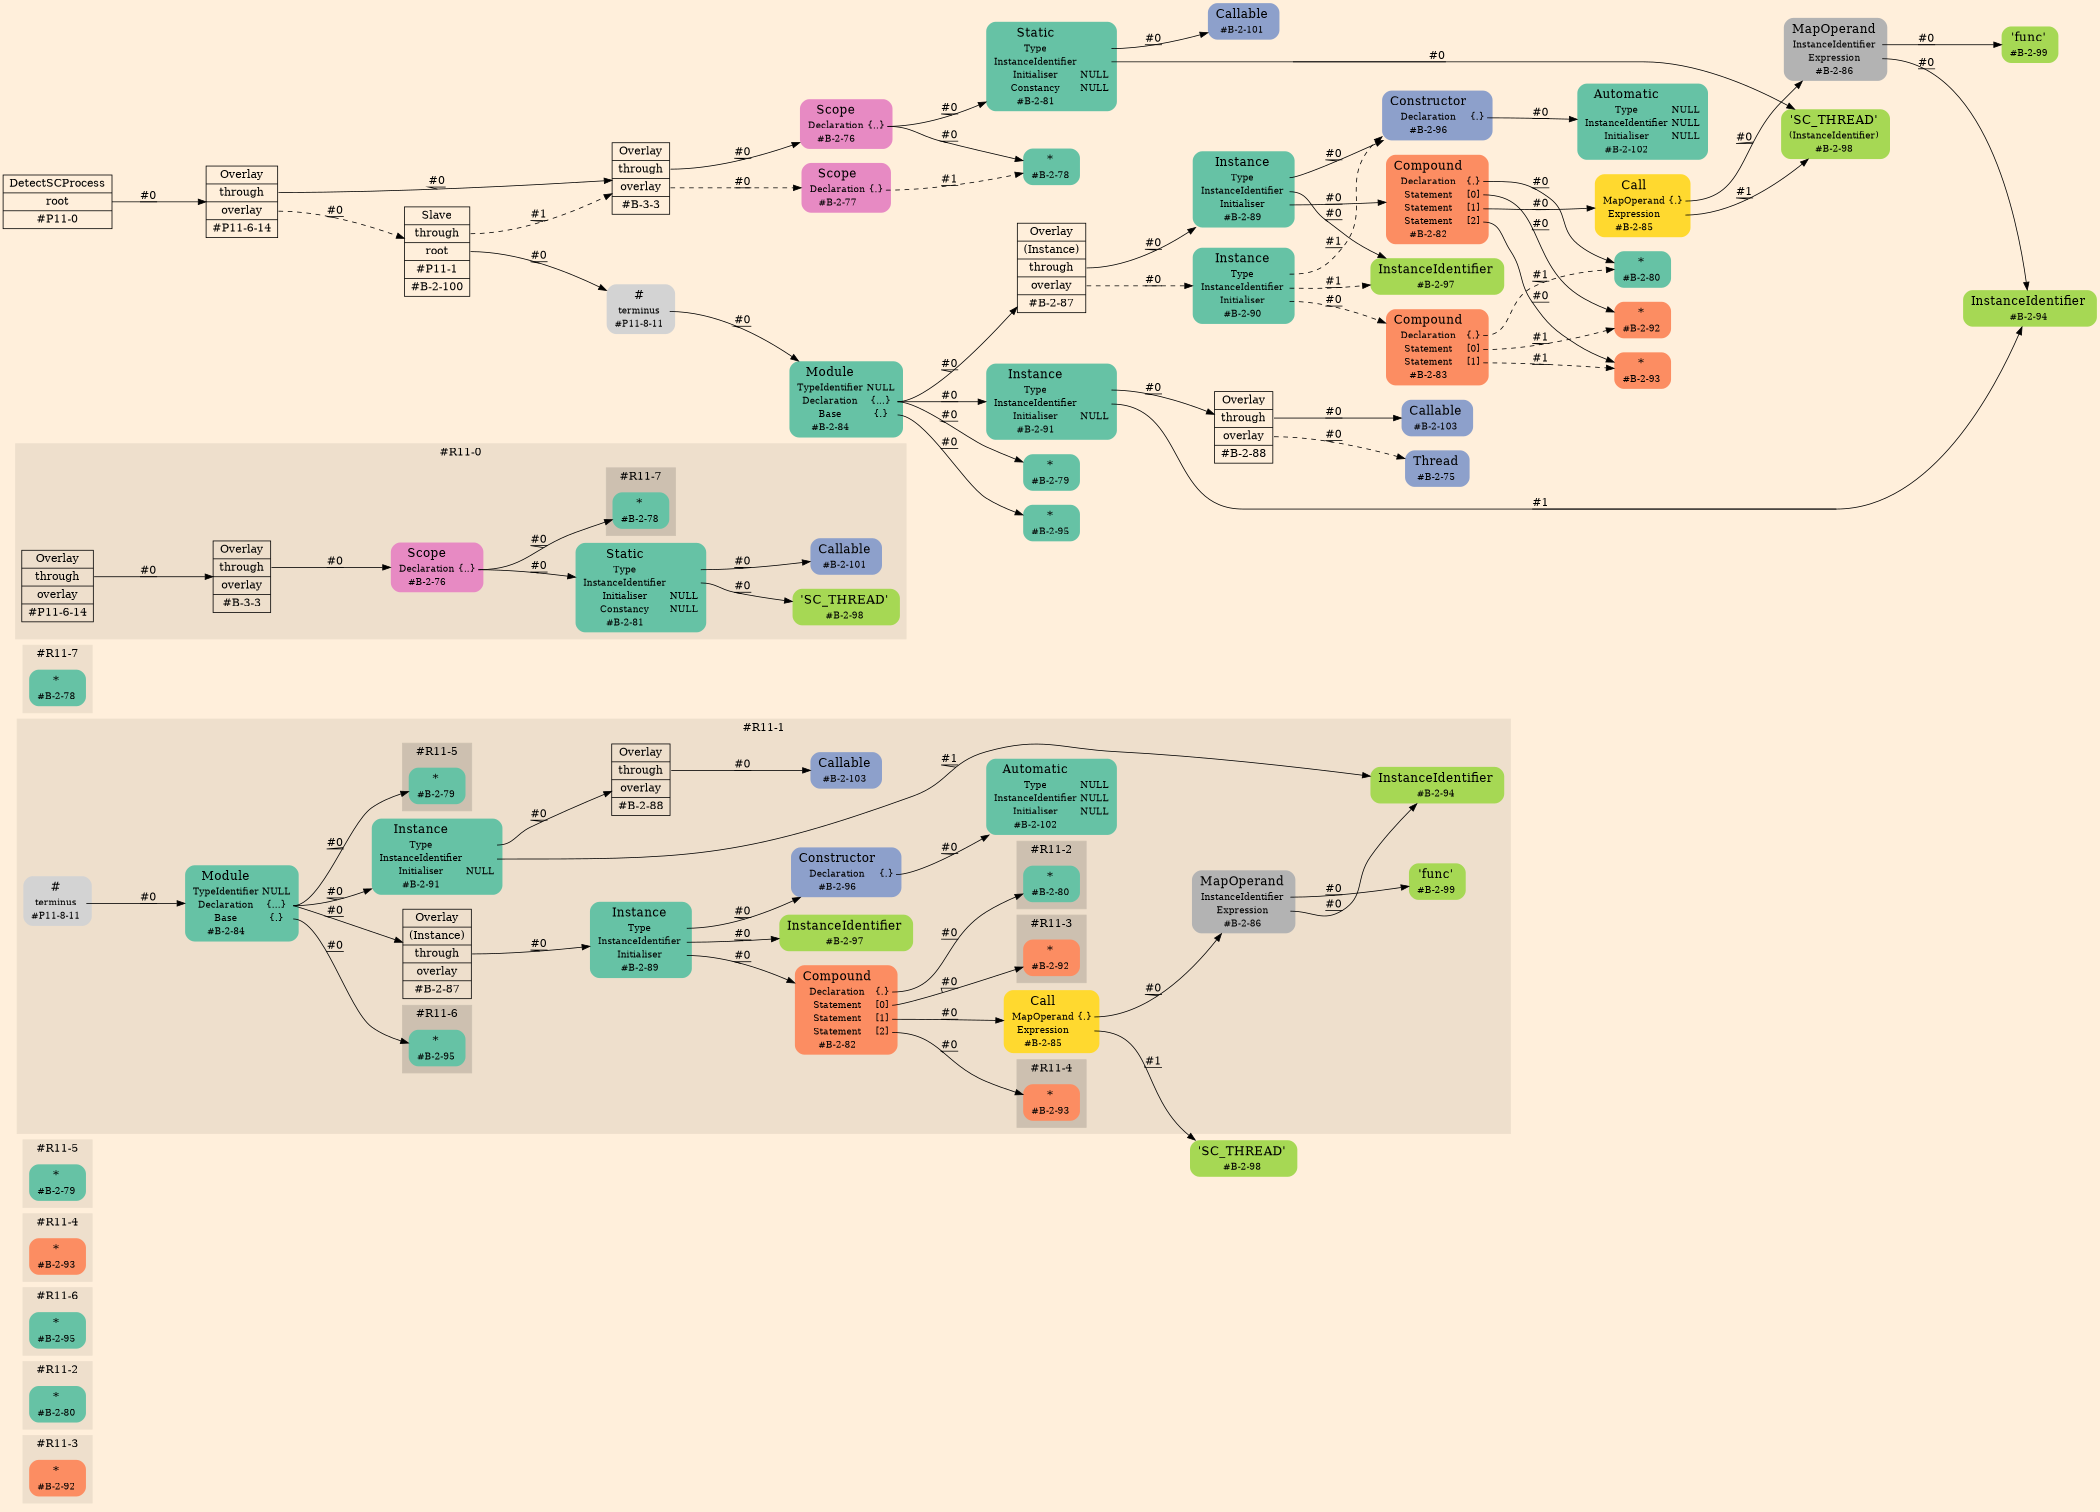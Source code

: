 digraph Inferno {
graph [
rankdir = "LR"
ranksep = 1.0
size = "14,20"
bgcolor = antiquewhite1
color = black
fontcolor = black
];
node [
];
subgraph "cluster#R11-3" {
label = "#R11-3"
style = "filled"
color = antiquewhite2
"#R11-3/#B-2-92" [
shape = "plaintext"
fillcolor = "/set28/2"
label = <<TABLE BORDER="0" CELLBORDER="0" CELLSPACING="0">
 <TR>
  <TD><FONT POINT-SIZE="16.0">*</FONT></TD>
  <TD></TD>
 </TR>
 <TR>
  <TD>#B-2-92</TD>
  <TD PORT="port0"></TD>
 </TR>
</TABLE>>
style = "rounded,filled"
fontsize = "12"
];
}
subgraph "cluster#R11-2" {
label = "#R11-2"
style = "filled"
color = antiquewhite2
"#R11-2/#B-2-80" [
shape = "plaintext"
fillcolor = "/set28/1"
label = <<TABLE BORDER="0" CELLBORDER="0" CELLSPACING="0">
 <TR>
  <TD><FONT POINT-SIZE="16.0">*</FONT></TD>
  <TD></TD>
 </TR>
 <TR>
  <TD>#B-2-80</TD>
  <TD PORT="port0"></TD>
 </TR>
</TABLE>>
style = "rounded,filled"
fontsize = "12"
];
}
subgraph "cluster#R11-6" {
label = "#R11-6"
style = "filled"
color = antiquewhite2
"#R11-6/#B-2-95" [
shape = "plaintext"
fillcolor = "/set28/1"
label = <<TABLE BORDER="0" CELLBORDER="0" CELLSPACING="0">
 <TR>
  <TD><FONT POINT-SIZE="16.0">*</FONT></TD>
  <TD></TD>
 </TR>
 <TR>
  <TD>#B-2-95</TD>
  <TD PORT="port0"></TD>
 </TR>
</TABLE>>
style = "rounded,filled"
fontsize = "12"
];
}
subgraph "cluster#R11-4" {
label = "#R11-4"
style = "filled"
color = antiquewhite2
"#R11-4/#B-2-93" [
shape = "plaintext"
fillcolor = "/set28/2"
label = <<TABLE BORDER="0" CELLBORDER="0" CELLSPACING="0">
 <TR>
  <TD><FONT POINT-SIZE="16.0">*</FONT></TD>
  <TD></TD>
 </TR>
 <TR>
  <TD>#B-2-93</TD>
  <TD PORT="port0"></TD>
 </TR>
</TABLE>>
style = "rounded,filled"
fontsize = "12"
];
}
subgraph "cluster#R11-5" {
label = "#R11-5"
style = "filled"
color = antiquewhite2
"#R11-5/#B-2-79" [
shape = "plaintext"
fillcolor = "/set28/1"
label = <<TABLE BORDER="0" CELLBORDER="0" CELLSPACING="0">
 <TR>
  <TD><FONT POINT-SIZE="16.0">*</FONT></TD>
  <TD></TD>
 </TR>
 <TR>
  <TD>#B-2-79</TD>
  <TD PORT="port0"></TD>
 </TR>
</TABLE>>
style = "rounded,filled"
fontsize = "12"
];
}
"#R11-1/#B-2-98" [
shape = "plaintext"
fillcolor = "/set28/5"
label = <<TABLE BORDER="0" CELLBORDER="0" CELLSPACING="0">
 <TR>
  <TD><FONT POINT-SIZE="16.0">'SC_THREAD'</FONT></TD>
  <TD></TD>
 </TR>
 <TR>
  <TD>#B-2-98</TD>
  <TD PORT="port0"></TD>
 </TR>
</TABLE>>
style = "rounded,filled"
fontsize = "12"
];
subgraph "cluster#R11-1" {
label = "#R11-1"
style = "filled"
color = antiquewhite2
"#R11-1/#B-2-103" [
shape = "plaintext"
fillcolor = "/set28/3"
label = <<TABLE BORDER="0" CELLBORDER="0" CELLSPACING="0">
 <TR>
  <TD><FONT POINT-SIZE="16.0">Callable</FONT></TD>
  <TD></TD>
 </TR>
 <TR>
  <TD>#B-2-103</TD>
  <TD PORT="port0"></TD>
 </TR>
</TABLE>>
style = "rounded,filled"
fontsize = "12"
];
"#R11-1/#B-2-94" [
shape = "plaintext"
fillcolor = "/set28/5"
label = <<TABLE BORDER="0" CELLBORDER="0" CELLSPACING="0">
 <TR>
  <TD><FONT POINT-SIZE="16.0">InstanceIdentifier</FONT></TD>
  <TD></TD>
 </TR>
 <TR>
  <TD>#B-2-94</TD>
  <TD PORT="port0"></TD>
 </TR>
</TABLE>>
style = "rounded,filled"
fontsize = "12"
];
"#R11-1/#B-2-96" [
shape = "plaintext"
fillcolor = "/set28/3"
label = <<TABLE BORDER="0" CELLBORDER="0" CELLSPACING="0">
 <TR>
  <TD><FONT POINT-SIZE="16.0">Constructor</FONT></TD>
  <TD></TD>
 </TR>
 <TR>
  <TD>Declaration</TD>
  <TD PORT="port0">{.}</TD>
 </TR>
 <TR>
  <TD>#B-2-96</TD>
  <TD PORT="port1"></TD>
 </TR>
</TABLE>>
style = "rounded,filled"
fontsize = "12"
];
"#R11-1/#B-2-87" [
shape = "record"
fillcolor = antiquewhite2
label = "<fixed> Overlay | <port0> (Instance) | <port1> through | <port2> overlay | <port3> #B-2-87"
style = "filled"
fontsize = "14"
color = black
fontcolor = black
];
"#R11-1/#B-2-99" [
shape = "plaintext"
fillcolor = "/set28/5"
label = <<TABLE BORDER="0" CELLBORDER="0" CELLSPACING="0">
 <TR>
  <TD><FONT POINT-SIZE="16.0">'func'</FONT></TD>
  <TD></TD>
 </TR>
 <TR>
  <TD>#B-2-99</TD>
  <TD PORT="port0"></TD>
 </TR>
</TABLE>>
style = "rounded,filled"
fontsize = "12"
];
"#R11-1/#B-2-85" [
shape = "plaintext"
fillcolor = "/set28/6"
label = <<TABLE BORDER="0" CELLBORDER="0" CELLSPACING="0">
 <TR>
  <TD><FONT POINT-SIZE="16.0">Call</FONT></TD>
  <TD></TD>
 </TR>
 <TR>
  <TD>MapOperand</TD>
  <TD PORT="port0">{.}</TD>
 </TR>
 <TR>
  <TD>Expression</TD>
  <TD PORT="port1"></TD>
 </TR>
 <TR>
  <TD>#B-2-85</TD>
  <TD PORT="port2"></TD>
 </TR>
</TABLE>>
style = "rounded,filled"
fontsize = "12"
];
"#R11-1/#P11-8-11" [
shape = "plaintext"
label = <<TABLE BORDER="0" CELLBORDER="0" CELLSPACING="0">
 <TR>
  <TD><FONT POINT-SIZE="16.0">#</FONT></TD>
  <TD></TD>
 </TR>
 <TR>
  <TD>terminus</TD>
  <TD PORT="port0"></TD>
 </TR>
 <TR>
  <TD>#P11-8-11</TD>
  <TD PORT="port1"></TD>
 </TR>
</TABLE>>
style = "rounded,filled"
fontsize = "12"
];
"#R11-1/#B-2-89" [
shape = "plaintext"
fillcolor = "/set28/1"
label = <<TABLE BORDER="0" CELLBORDER="0" CELLSPACING="0">
 <TR>
  <TD><FONT POINT-SIZE="16.0">Instance</FONT></TD>
  <TD></TD>
 </TR>
 <TR>
  <TD>Type</TD>
  <TD PORT="port0"></TD>
 </TR>
 <TR>
  <TD>InstanceIdentifier</TD>
  <TD PORT="port1"></TD>
 </TR>
 <TR>
  <TD>Initialiser</TD>
  <TD PORT="port2"></TD>
 </TR>
 <TR>
  <TD>#B-2-89</TD>
  <TD PORT="port3"></TD>
 </TR>
</TABLE>>
style = "rounded,filled"
fontsize = "12"
];
"#R11-1/#B-2-91" [
shape = "plaintext"
fillcolor = "/set28/1"
label = <<TABLE BORDER="0" CELLBORDER="0" CELLSPACING="0">
 <TR>
  <TD><FONT POINT-SIZE="16.0">Instance</FONT></TD>
  <TD></TD>
 </TR>
 <TR>
  <TD>Type</TD>
  <TD PORT="port0"></TD>
 </TR>
 <TR>
  <TD>InstanceIdentifier</TD>
  <TD PORT="port1"></TD>
 </TR>
 <TR>
  <TD>Initialiser</TD>
  <TD PORT="port2">NULL</TD>
 </TR>
 <TR>
  <TD>#B-2-91</TD>
  <TD PORT="port3"></TD>
 </TR>
</TABLE>>
style = "rounded,filled"
fontsize = "12"
];
"#R11-1/#B-2-97" [
shape = "plaintext"
fillcolor = "/set28/5"
label = <<TABLE BORDER="0" CELLBORDER="0" CELLSPACING="0">
 <TR>
  <TD><FONT POINT-SIZE="16.0">InstanceIdentifier</FONT></TD>
  <TD></TD>
 </TR>
 <TR>
  <TD>#B-2-97</TD>
  <TD PORT="port0"></TD>
 </TR>
</TABLE>>
style = "rounded,filled"
fontsize = "12"
];
"#R11-1/#B-2-102" [
shape = "plaintext"
fillcolor = "/set28/1"
label = <<TABLE BORDER="0" CELLBORDER="0" CELLSPACING="0">
 <TR>
  <TD><FONT POINT-SIZE="16.0">Automatic</FONT></TD>
  <TD></TD>
 </TR>
 <TR>
  <TD>Type</TD>
  <TD PORT="port0">NULL</TD>
 </TR>
 <TR>
  <TD>InstanceIdentifier</TD>
  <TD PORT="port1">NULL</TD>
 </TR>
 <TR>
  <TD>Initialiser</TD>
  <TD PORT="port2">NULL</TD>
 </TR>
 <TR>
  <TD>#B-2-102</TD>
  <TD PORT="port3"></TD>
 </TR>
</TABLE>>
style = "rounded,filled"
fontsize = "12"
];
"#R11-1/#B-2-88" [
shape = "record"
fillcolor = antiquewhite2
label = "<fixed> Overlay | <port0> through | <port1> overlay | <port2> #B-2-88"
style = "filled"
fontsize = "14"
color = black
fontcolor = black
];
"#R11-1/#B-2-86" [
shape = "plaintext"
fillcolor = "/set28/8"
label = <<TABLE BORDER="0" CELLBORDER="0" CELLSPACING="0">
 <TR>
  <TD><FONT POINT-SIZE="16.0">MapOperand</FONT></TD>
  <TD></TD>
 </TR>
 <TR>
  <TD>InstanceIdentifier</TD>
  <TD PORT="port0"></TD>
 </TR>
 <TR>
  <TD>Expression</TD>
  <TD PORT="port1"></TD>
 </TR>
 <TR>
  <TD>#B-2-86</TD>
  <TD PORT="port2"></TD>
 </TR>
</TABLE>>
style = "rounded,filled"
fontsize = "12"
];
"#R11-1/#B-2-84" [
shape = "plaintext"
fillcolor = "/set28/1"
label = <<TABLE BORDER="0" CELLBORDER="0" CELLSPACING="0">
 <TR>
  <TD><FONT POINT-SIZE="16.0">Module</FONT></TD>
  <TD></TD>
 </TR>
 <TR>
  <TD>TypeIdentifier</TD>
  <TD PORT="port0">NULL</TD>
 </TR>
 <TR>
  <TD>Declaration</TD>
  <TD PORT="port1">{...}</TD>
 </TR>
 <TR>
  <TD>Base</TD>
  <TD PORT="port2">{.}</TD>
 </TR>
 <TR>
  <TD>#B-2-84</TD>
  <TD PORT="port3"></TD>
 </TR>
</TABLE>>
style = "rounded,filled"
fontsize = "12"
];
"#R11-1/#B-2-82" [
shape = "plaintext"
fillcolor = "/set28/2"
label = <<TABLE BORDER="0" CELLBORDER="0" CELLSPACING="0">
 <TR>
  <TD><FONT POINT-SIZE="16.0">Compound</FONT></TD>
  <TD></TD>
 </TR>
 <TR>
  <TD>Declaration</TD>
  <TD PORT="port0">{.}</TD>
 </TR>
 <TR>
  <TD>Statement</TD>
  <TD PORT="port1">[0]</TD>
 </TR>
 <TR>
  <TD>Statement</TD>
  <TD PORT="port2">[1]</TD>
 </TR>
 <TR>
  <TD>Statement</TD>
  <TD PORT="port3">[2]</TD>
 </TR>
 <TR>
  <TD>#B-2-82</TD>
  <TD PORT="port4"></TD>
 </TR>
</TABLE>>
style = "rounded,filled"
fontsize = "12"
];
subgraph "cluster#R11-5" {
label = "#R11-5"
style = "filled"
color = antiquewhite3
"#R11-1/#B-2-79" [
shape = "plaintext"
fillcolor = "/set28/1"
label = <<TABLE BORDER="0" CELLBORDER="0" CELLSPACING="0">
 <TR>
  <TD><FONT POINT-SIZE="16.0">*</FONT></TD>
  <TD></TD>
 </TR>
 <TR>
  <TD>#B-2-79</TD>
  <TD PORT="port0"></TD>
 </TR>
</TABLE>>
style = "rounded,filled"
fontsize = "12"
];
}
subgraph "cluster#R11-4" {
label = "#R11-4"
style = "filled"
color = antiquewhite3
"#R11-1/#B-2-93" [
shape = "plaintext"
fillcolor = "/set28/2"
label = <<TABLE BORDER="0" CELLBORDER="0" CELLSPACING="0">
 <TR>
  <TD><FONT POINT-SIZE="16.0">*</FONT></TD>
  <TD></TD>
 </TR>
 <TR>
  <TD>#B-2-93</TD>
  <TD PORT="port0"></TD>
 </TR>
</TABLE>>
style = "rounded,filled"
fontsize = "12"
];
}
subgraph "cluster#R11-6" {
label = "#R11-6"
style = "filled"
color = antiquewhite3
"#R11-1/#B-2-95" [
shape = "plaintext"
fillcolor = "/set28/1"
label = <<TABLE BORDER="0" CELLBORDER="0" CELLSPACING="0">
 <TR>
  <TD><FONT POINT-SIZE="16.0">*</FONT></TD>
  <TD></TD>
 </TR>
 <TR>
  <TD>#B-2-95</TD>
  <TD PORT="port0"></TD>
 </TR>
</TABLE>>
style = "rounded,filled"
fontsize = "12"
];
}
subgraph "cluster#R11-2" {
label = "#R11-2"
style = "filled"
color = antiquewhite3
"#R11-1/#B-2-80" [
shape = "plaintext"
fillcolor = "/set28/1"
label = <<TABLE BORDER="0" CELLBORDER="0" CELLSPACING="0">
 <TR>
  <TD><FONT POINT-SIZE="16.0">*</FONT></TD>
  <TD></TD>
 </TR>
 <TR>
  <TD>#B-2-80</TD>
  <TD PORT="port0"></TD>
 </TR>
</TABLE>>
style = "rounded,filled"
fontsize = "12"
];
}
subgraph "cluster#R11-3" {
label = "#R11-3"
style = "filled"
color = antiquewhite3
"#R11-1/#B-2-92" [
shape = "plaintext"
fillcolor = "/set28/2"
label = <<TABLE BORDER="0" CELLBORDER="0" CELLSPACING="0">
 <TR>
  <TD><FONT POINT-SIZE="16.0">*</FONT></TD>
  <TD></TD>
 </TR>
 <TR>
  <TD>#B-2-92</TD>
  <TD PORT="port0"></TD>
 </TR>
</TABLE>>
style = "rounded,filled"
fontsize = "12"
];
}
}
subgraph "cluster#R11-7" {
label = "#R11-7"
style = "filled"
color = antiquewhite2
"#R11-7/#B-2-78" [
shape = "plaintext"
fillcolor = "/set28/1"
label = <<TABLE BORDER="0" CELLBORDER="0" CELLSPACING="0">
 <TR>
  <TD><FONT POINT-SIZE="16.0">*</FONT></TD>
  <TD></TD>
 </TR>
 <TR>
  <TD>#B-2-78</TD>
  <TD PORT="port0"></TD>
 </TR>
</TABLE>>
style = "rounded,filled"
fontsize = "12"
];
}
subgraph "cluster#R11-0" {
label = "#R11-0"
style = "filled"
color = antiquewhite2
"#R11-0/#B-2-98" [
shape = "plaintext"
fillcolor = "/set28/5"
label = <<TABLE BORDER="0" CELLBORDER="0" CELLSPACING="0">
 <TR>
  <TD><FONT POINT-SIZE="16.0">'SC_THREAD'</FONT></TD>
  <TD></TD>
 </TR>
 <TR>
  <TD>#B-2-98</TD>
  <TD PORT="port0"></TD>
 </TR>
</TABLE>>
style = "rounded,filled"
fontsize = "12"
];
"#R11-0/#B-3-3" [
shape = "record"
fillcolor = antiquewhite2
label = "<fixed> Overlay | <port0> through | <port1> overlay | <port2> #B-3-3"
style = "filled"
fontsize = "14"
color = black
fontcolor = black
];
"#R11-0/#P11-6-14" [
shape = "record"
fillcolor = antiquewhite2
label = "<fixed> Overlay | <port0> through | <port1> overlay | <port2> #P11-6-14"
style = "filled"
fontsize = "14"
color = black
fontcolor = black
];
"#R11-0/#B-2-76" [
shape = "plaintext"
fillcolor = "/set28/4"
label = <<TABLE BORDER="0" CELLBORDER="0" CELLSPACING="0">
 <TR>
  <TD><FONT POINT-SIZE="16.0">Scope</FONT></TD>
  <TD></TD>
 </TR>
 <TR>
  <TD>Declaration</TD>
  <TD PORT="port0">{..}</TD>
 </TR>
 <TR>
  <TD>#B-2-76</TD>
  <TD PORT="port1"></TD>
 </TR>
</TABLE>>
style = "rounded,filled"
fontsize = "12"
];
"#R11-0/#B-2-81" [
shape = "plaintext"
fillcolor = "/set28/1"
label = <<TABLE BORDER="0" CELLBORDER="0" CELLSPACING="0">
 <TR>
  <TD><FONT POINT-SIZE="16.0">Static</FONT></TD>
  <TD></TD>
 </TR>
 <TR>
  <TD>Type</TD>
  <TD PORT="port0"></TD>
 </TR>
 <TR>
  <TD>InstanceIdentifier</TD>
  <TD PORT="port1"></TD>
 </TR>
 <TR>
  <TD>Initialiser</TD>
  <TD PORT="port2">NULL</TD>
 </TR>
 <TR>
  <TD>Constancy</TD>
  <TD PORT="port3">NULL</TD>
 </TR>
 <TR>
  <TD>#B-2-81</TD>
  <TD PORT="port4"></TD>
 </TR>
</TABLE>>
style = "rounded,filled"
fontsize = "12"
];
"#R11-0/#B-2-101" [
shape = "plaintext"
fillcolor = "/set28/3"
label = <<TABLE BORDER="0" CELLBORDER="0" CELLSPACING="0">
 <TR>
  <TD><FONT POINT-SIZE="16.0">Callable</FONT></TD>
  <TD></TD>
 </TR>
 <TR>
  <TD>#B-2-101</TD>
  <TD PORT="port0"></TD>
 </TR>
</TABLE>>
style = "rounded,filled"
fontsize = "12"
];
subgraph "cluster#R11-7" {
label = "#R11-7"
style = "filled"
color = antiquewhite3
"#R11-0/#B-2-78" [
shape = "plaintext"
fillcolor = "/set28/1"
label = <<TABLE BORDER="0" CELLBORDER="0" CELLSPACING="0">
 <TR>
  <TD><FONT POINT-SIZE="16.0">*</FONT></TD>
  <TD></TD>
 </TR>
 <TR>
  <TD>#B-2-78</TD>
  <TD PORT="port0"></TD>
 </TR>
</TABLE>>
style = "rounded,filled"
fontsize = "12"
];
}
}
"CR#P11-0" [
shape = "record"
fillcolor = antiquewhite1
label = "<fixed> DetectSCProcess | <port0> root | <port1> #P11-0"
style = "filled"
fontsize = "14"
color = black
fontcolor = black
];
"#P11-6-14" [
shape = "record"
fillcolor = antiquewhite1
label = "<fixed> Overlay | <port0> through | <port1> overlay | <port2> #P11-6-14"
style = "filled"
fontsize = "14"
color = black
fontcolor = black
];
"#B-3-3" [
shape = "record"
fillcolor = antiquewhite1
label = "<fixed> Overlay | <port0> through | <port1> overlay | <port2> #B-3-3"
style = "filled"
fontsize = "14"
color = black
fontcolor = black
];
"#B-2-76" [
shape = "plaintext"
fillcolor = "/set28/4"
label = <<TABLE BORDER="0" CELLBORDER="0" CELLSPACING="0">
 <TR>
  <TD><FONT POINT-SIZE="16.0">Scope</FONT></TD>
  <TD></TD>
 </TR>
 <TR>
  <TD>Declaration</TD>
  <TD PORT="port0">{..}</TD>
 </TR>
 <TR>
  <TD>#B-2-76</TD>
  <TD PORT="port1"></TD>
 </TR>
</TABLE>>
style = "rounded,filled"
fontsize = "12"
];
"#B-2-78" [
shape = "plaintext"
fillcolor = "/set28/1"
label = <<TABLE BORDER="0" CELLBORDER="0" CELLSPACING="0">
 <TR>
  <TD><FONT POINT-SIZE="16.0">*</FONT></TD>
  <TD></TD>
 </TR>
 <TR>
  <TD>#B-2-78</TD>
  <TD PORT="port0"></TD>
 </TR>
</TABLE>>
style = "rounded,filled"
fontsize = "12"
];
"#B-2-81" [
shape = "plaintext"
fillcolor = "/set28/1"
label = <<TABLE BORDER="0" CELLBORDER="0" CELLSPACING="0">
 <TR>
  <TD><FONT POINT-SIZE="16.0">Static</FONT></TD>
  <TD></TD>
 </TR>
 <TR>
  <TD>Type</TD>
  <TD PORT="port0"></TD>
 </TR>
 <TR>
  <TD>InstanceIdentifier</TD>
  <TD PORT="port1"></TD>
 </TR>
 <TR>
  <TD>Initialiser</TD>
  <TD PORT="port2">NULL</TD>
 </TR>
 <TR>
  <TD>Constancy</TD>
  <TD PORT="port3">NULL</TD>
 </TR>
 <TR>
  <TD>#B-2-81</TD>
  <TD PORT="port4"></TD>
 </TR>
</TABLE>>
style = "rounded,filled"
fontsize = "12"
];
"#B-2-101" [
shape = "plaintext"
fillcolor = "/set28/3"
label = <<TABLE BORDER="0" CELLBORDER="0" CELLSPACING="0">
 <TR>
  <TD><FONT POINT-SIZE="16.0">Callable</FONT></TD>
  <TD></TD>
 </TR>
 <TR>
  <TD>#B-2-101</TD>
  <TD PORT="port0"></TD>
 </TR>
</TABLE>>
style = "rounded,filled"
fontsize = "12"
];
"#B-2-98" [
shape = "plaintext"
fillcolor = "/set28/5"
label = <<TABLE BORDER="0" CELLBORDER="0" CELLSPACING="0">
 <TR>
  <TD><FONT POINT-SIZE="16.0">'SC_THREAD'</FONT></TD>
  <TD></TD>
 </TR>
 <TR>
  <TD>(InstanceIdentifier)</TD>
  <TD PORT="port0"></TD>
 </TR>
 <TR>
  <TD>#B-2-98</TD>
  <TD PORT="port1"></TD>
 </TR>
</TABLE>>
style = "rounded,filled"
fontsize = "12"
];
"#B-2-77" [
shape = "plaintext"
fillcolor = "/set28/4"
label = <<TABLE BORDER="0" CELLBORDER="0" CELLSPACING="0">
 <TR>
  <TD><FONT POINT-SIZE="16.0">Scope</FONT></TD>
  <TD></TD>
 </TR>
 <TR>
  <TD>Declaration</TD>
  <TD PORT="port0">{.}</TD>
 </TR>
 <TR>
  <TD>#B-2-77</TD>
  <TD PORT="port1"></TD>
 </TR>
</TABLE>>
style = "rounded,filled"
fontsize = "12"
];
"#B-2-100" [
shape = "record"
fillcolor = antiquewhite1
label = "<fixed> Slave | <port0> through | <port1> root | <port2> #P11-1 | <port3> #B-2-100"
style = "filled"
fontsize = "14"
color = black
fontcolor = black
];
"#P11-8-11" [
shape = "plaintext"
label = <<TABLE BORDER="0" CELLBORDER="0" CELLSPACING="0">
 <TR>
  <TD><FONT POINT-SIZE="16.0">#</FONT></TD>
  <TD></TD>
 </TR>
 <TR>
  <TD>terminus</TD>
  <TD PORT="port0"></TD>
 </TR>
 <TR>
  <TD>#P11-8-11</TD>
  <TD PORT="port1"></TD>
 </TR>
</TABLE>>
style = "rounded,filled"
fontsize = "12"
];
"#B-2-84" [
shape = "plaintext"
fillcolor = "/set28/1"
label = <<TABLE BORDER="0" CELLBORDER="0" CELLSPACING="0">
 <TR>
  <TD><FONT POINT-SIZE="16.0">Module</FONT></TD>
  <TD></TD>
 </TR>
 <TR>
  <TD>TypeIdentifier</TD>
  <TD PORT="port0">NULL</TD>
 </TR>
 <TR>
  <TD>Declaration</TD>
  <TD PORT="port1">{...}</TD>
 </TR>
 <TR>
  <TD>Base</TD>
  <TD PORT="port2">{.}</TD>
 </TR>
 <TR>
  <TD>#B-2-84</TD>
  <TD PORT="port3"></TD>
 </TR>
</TABLE>>
style = "rounded,filled"
fontsize = "12"
];
"#B-2-87" [
shape = "record"
fillcolor = antiquewhite1
label = "<fixed> Overlay | <port0> (Instance) | <port1> through | <port2> overlay | <port3> #B-2-87"
style = "filled"
fontsize = "14"
color = black
fontcolor = black
];
"#B-2-89" [
shape = "plaintext"
fillcolor = "/set28/1"
label = <<TABLE BORDER="0" CELLBORDER="0" CELLSPACING="0">
 <TR>
  <TD><FONT POINT-SIZE="16.0">Instance</FONT></TD>
  <TD></TD>
 </TR>
 <TR>
  <TD>Type</TD>
  <TD PORT="port0"></TD>
 </TR>
 <TR>
  <TD>InstanceIdentifier</TD>
  <TD PORT="port1"></TD>
 </TR>
 <TR>
  <TD>Initialiser</TD>
  <TD PORT="port2"></TD>
 </TR>
 <TR>
  <TD>#B-2-89</TD>
  <TD PORT="port3"></TD>
 </TR>
</TABLE>>
style = "rounded,filled"
fontsize = "12"
];
"#B-2-96" [
shape = "plaintext"
fillcolor = "/set28/3"
label = <<TABLE BORDER="0" CELLBORDER="0" CELLSPACING="0">
 <TR>
  <TD><FONT POINT-SIZE="16.0">Constructor</FONT></TD>
  <TD></TD>
 </TR>
 <TR>
  <TD>Declaration</TD>
  <TD PORT="port0">{.}</TD>
 </TR>
 <TR>
  <TD>#B-2-96</TD>
  <TD PORT="port1"></TD>
 </TR>
</TABLE>>
style = "rounded,filled"
fontsize = "12"
];
"#B-2-102" [
shape = "plaintext"
fillcolor = "/set28/1"
label = <<TABLE BORDER="0" CELLBORDER="0" CELLSPACING="0">
 <TR>
  <TD><FONT POINT-SIZE="16.0">Automatic</FONT></TD>
  <TD></TD>
 </TR>
 <TR>
  <TD>Type</TD>
  <TD PORT="port0">NULL</TD>
 </TR>
 <TR>
  <TD>InstanceIdentifier</TD>
  <TD PORT="port1">NULL</TD>
 </TR>
 <TR>
  <TD>Initialiser</TD>
  <TD PORT="port2">NULL</TD>
 </TR>
 <TR>
  <TD>#B-2-102</TD>
  <TD PORT="port3"></TD>
 </TR>
</TABLE>>
style = "rounded,filled"
fontsize = "12"
];
"#B-2-97" [
shape = "plaintext"
fillcolor = "/set28/5"
label = <<TABLE BORDER="0" CELLBORDER="0" CELLSPACING="0">
 <TR>
  <TD><FONT POINT-SIZE="16.0">InstanceIdentifier</FONT></TD>
  <TD></TD>
 </TR>
 <TR>
  <TD>#B-2-97</TD>
  <TD PORT="port0"></TD>
 </TR>
</TABLE>>
style = "rounded,filled"
fontsize = "12"
];
"#B-2-82" [
shape = "plaintext"
fillcolor = "/set28/2"
label = <<TABLE BORDER="0" CELLBORDER="0" CELLSPACING="0">
 <TR>
  <TD><FONT POINT-SIZE="16.0">Compound</FONT></TD>
  <TD></TD>
 </TR>
 <TR>
  <TD>Declaration</TD>
  <TD PORT="port0">{.}</TD>
 </TR>
 <TR>
  <TD>Statement</TD>
  <TD PORT="port1">[0]</TD>
 </TR>
 <TR>
  <TD>Statement</TD>
  <TD PORT="port2">[1]</TD>
 </TR>
 <TR>
  <TD>Statement</TD>
  <TD PORT="port3">[2]</TD>
 </TR>
 <TR>
  <TD>#B-2-82</TD>
  <TD PORT="port4"></TD>
 </TR>
</TABLE>>
style = "rounded,filled"
fontsize = "12"
];
"#B-2-80" [
shape = "plaintext"
fillcolor = "/set28/1"
label = <<TABLE BORDER="0" CELLBORDER="0" CELLSPACING="0">
 <TR>
  <TD><FONT POINT-SIZE="16.0">*</FONT></TD>
  <TD></TD>
 </TR>
 <TR>
  <TD>#B-2-80</TD>
  <TD PORT="port0"></TD>
 </TR>
</TABLE>>
style = "rounded,filled"
fontsize = "12"
];
"#B-2-92" [
shape = "plaintext"
fillcolor = "/set28/2"
label = <<TABLE BORDER="0" CELLBORDER="0" CELLSPACING="0">
 <TR>
  <TD><FONT POINT-SIZE="16.0">*</FONT></TD>
  <TD></TD>
 </TR>
 <TR>
  <TD>#B-2-92</TD>
  <TD PORT="port0"></TD>
 </TR>
</TABLE>>
style = "rounded,filled"
fontsize = "12"
];
"#B-2-85" [
shape = "plaintext"
fillcolor = "/set28/6"
label = <<TABLE BORDER="0" CELLBORDER="0" CELLSPACING="0">
 <TR>
  <TD><FONT POINT-SIZE="16.0">Call</FONT></TD>
  <TD></TD>
 </TR>
 <TR>
  <TD>MapOperand</TD>
  <TD PORT="port0">{.}</TD>
 </TR>
 <TR>
  <TD>Expression</TD>
  <TD PORT="port1"></TD>
 </TR>
 <TR>
  <TD>#B-2-85</TD>
  <TD PORT="port2"></TD>
 </TR>
</TABLE>>
style = "rounded,filled"
fontsize = "12"
];
"#B-2-86" [
shape = "plaintext"
fillcolor = "/set28/8"
label = <<TABLE BORDER="0" CELLBORDER="0" CELLSPACING="0">
 <TR>
  <TD><FONT POINT-SIZE="16.0">MapOperand</FONT></TD>
  <TD></TD>
 </TR>
 <TR>
  <TD>InstanceIdentifier</TD>
  <TD PORT="port0"></TD>
 </TR>
 <TR>
  <TD>Expression</TD>
  <TD PORT="port1"></TD>
 </TR>
 <TR>
  <TD>#B-2-86</TD>
  <TD PORT="port2"></TD>
 </TR>
</TABLE>>
style = "rounded,filled"
fontsize = "12"
];
"#B-2-99" [
shape = "plaintext"
fillcolor = "/set28/5"
label = <<TABLE BORDER="0" CELLBORDER="0" CELLSPACING="0">
 <TR>
  <TD><FONT POINT-SIZE="16.0">'func'</FONT></TD>
  <TD></TD>
 </TR>
 <TR>
  <TD>#B-2-99</TD>
  <TD PORT="port0"></TD>
 </TR>
</TABLE>>
style = "rounded,filled"
fontsize = "12"
];
"#B-2-94" [
shape = "plaintext"
fillcolor = "/set28/5"
label = <<TABLE BORDER="0" CELLBORDER="0" CELLSPACING="0">
 <TR>
  <TD><FONT POINT-SIZE="16.0">InstanceIdentifier</FONT></TD>
  <TD></TD>
 </TR>
 <TR>
  <TD>#B-2-94</TD>
  <TD PORT="port0"></TD>
 </TR>
</TABLE>>
style = "rounded,filled"
fontsize = "12"
];
"#B-2-93" [
shape = "plaintext"
fillcolor = "/set28/2"
label = <<TABLE BORDER="0" CELLBORDER="0" CELLSPACING="0">
 <TR>
  <TD><FONT POINT-SIZE="16.0">*</FONT></TD>
  <TD></TD>
 </TR>
 <TR>
  <TD>#B-2-93</TD>
  <TD PORT="port0"></TD>
 </TR>
</TABLE>>
style = "rounded,filled"
fontsize = "12"
];
"#B-2-90" [
shape = "plaintext"
fillcolor = "/set28/1"
label = <<TABLE BORDER="0" CELLBORDER="0" CELLSPACING="0">
 <TR>
  <TD><FONT POINT-SIZE="16.0">Instance</FONT></TD>
  <TD></TD>
 </TR>
 <TR>
  <TD>Type</TD>
  <TD PORT="port0"></TD>
 </TR>
 <TR>
  <TD>InstanceIdentifier</TD>
  <TD PORT="port1"></TD>
 </TR>
 <TR>
  <TD>Initialiser</TD>
  <TD PORT="port2"></TD>
 </TR>
 <TR>
  <TD>#B-2-90</TD>
  <TD PORT="port3"></TD>
 </TR>
</TABLE>>
style = "rounded,filled"
fontsize = "12"
];
"#B-2-83" [
shape = "plaintext"
fillcolor = "/set28/2"
label = <<TABLE BORDER="0" CELLBORDER="0" CELLSPACING="0">
 <TR>
  <TD><FONT POINT-SIZE="16.0">Compound</FONT></TD>
  <TD></TD>
 </TR>
 <TR>
  <TD>Declaration</TD>
  <TD PORT="port0">{.}</TD>
 </TR>
 <TR>
  <TD>Statement</TD>
  <TD PORT="port1">[0]</TD>
 </TR>
 <TR>
  <TD>Statement</TD>
  <TD PORT="port2">[1]</TD>
 </TR>
 <TR>
  <TD>#B-2-83</TD>
  <TD PORT="port3"></TD>
 </TR>
</TABLE>>
style = "rounded,filled"
fontsize = "12"
];
"#B-2-91" [
shape = "plaintext"
fillcolor = "/set28/1"
label = <<TABLE BORDER="0" CELLBORDER="0" CELLSPACING="0">
 <TR>
  <TD><FONT POINT-SIZE="16.0">Instance</FONT></TD>
  <TD></TD>
 </TR>
 <TR>
  <TD>Type</TD>
  <TD PORT="port0"></TD>
 </TR>
 <TR>
  <TD>InstanceIdentifier</TD>
  <TD PORT="port1"></TD>
 </TR>
 <TR>
  <TD>Initialiser</TD>
  <TD PORT="port2">NULL</TD>
 </TR>
 <TR>
  <TD>#B-2-91</TD>
  <TD PORT="port3"></TD>
 </TR>
</TABLE>>
style = "rounded,filled"
fontsize = "12"
];
"#B-2-88" [
shape = "record"
fillcolor = antiquewhite1
label = "<fixed> Overlay | <port0> through | <port1> overlay | <port2> #B-2-88"
style = "filled"
fontsize = "14"
color = black
fontcolor = black
];
"#B-2-103" [
shape = "plaintext"
fillcolor = "/set28/3"
label = <<TABLE BORDER="0" CELLBORDER="0" CELLSPACING="0">
 <TR>
  <TD><FONT POINT-SIZE="16.0">Callable</FONT></TD>
  <TD></TD>
 </TR>
 <TR>
  <TD>#B-2-103</TD>
  <TD PORT="port0"></TD>
 </TR>
</TABLE>>
style = "rounded,filled"
fontsize = "12"
];
"#B-2-75" [
shape = "plaintext"
fillcolor = "/set28/3"
label = <<TABLE BORDER="0" CELLBORDER="0" CELLSPACING="0">
 <TR>
  <TD><FONT POINT-SIZE="16.0">Thread</FONT></TD>
  <TD></TD>
 </TR>
 <TR>
  <TD>#B-2-75</TD>
  <TD PORT="port0"></TD>
 </TR>
</TABLE>>
style = "rounded,filled"
fontsize = "12"
];
"#B-2-79" [
shape = "plaintext"
fillcolor = "/set28/1"
label = <<TABLE BORDER="0" CELLBORDER="0" CELLSPACING="0">
 <TR>
  <TD><FONT POINT-SIZE="16.0">*</FONT></TD>
  <TD></TD>
 </TR>
 <TR>
  <TD>#B-2-79</TD>
  <TD PORT="port0"></TD>
 </TR>
</TABLE>>
style = "rounded,filled"
fontsize = "12"
];
"#B-2-95" [
shape = "plaintext"
fillcolor = "/set28/1"
label = <<TABLE BORDER="0" CELLBORDER="0" CELLSPACING="0">
 <TR>
  <TD><FONT POINT-SIZE="16.0">*</FONT></TD>
  <TD></TD>
 </TR>
 <TR>
  <TD>#B-2-95</TD>
  <TD PORT="port0"></TD>
 </TR>
</TABLE>>
style = "rounded,filled"
fontsize = "12"
];
"CR#P11-0":port0 -> "#P11-6-14" [style="solid"
label = "#0"
decorate = true
color = black
fontcolor = black
];
"#P11-6-14":port0 -> "#B-3-3" [style="solid"
label = "#0"
decorate = true
color = black
fontcolor = black
];
"#P11-6-14":port1 -> "#B-2-100" [style="dashed"
label = "#0"
decorate = true
color = black
fontcolor = black
];
"#B-3-3":port0 -> "#B-2-76" [style="solid"
label = "#0"
decorate = true
color = black
fontcolor = black
];
"#B-3-3":port1 -> "#B-2-77" [style="dashed"
label = "#0"
decorate = true
color = black
fontcolor = black
];
"#B-2-76":port0 -> "#B-2-78" [style="solid"
label = "#0"
decorate = true
color = black
fontcolor = black
];
"#B-2-76":port0 -> "#B-2-81" [style="solid"
label = "#0"
decorate = true
color = black
fontcolor = black
];
"#B-2-81":port0 -> "#B-2-101" [style="solid"
label = "#0"
decorate = true
color = black
fontcolor = black
];
"#B-2-81":port1 -> "#B-2-98" [style="solid"
label = "#0"
decorate = true
color = black
fontcolor = black
];
"#B-2-77":port0 -> "#B-2-78" [style="dashed"
label = "#1"
decorate = true
color = black
fontcolor = black
];
"#B-2-100":port0 -> "#B-3-3" [style="dashed"
label = "#1"
decorate = true
color = black
fontcolor = black
];
"#B-2-100":port1 -> "#P11-8-11" [style="solid"
label = "#0"
decorate = true
color = black
fontcolor = black
];
"#P11-8-11":port0 -> "#B-2-84" [style="solid"
label = "#0"
decorate = true
color = black
fontcolor = black
];
"#B-2-84":port1 -> "#B-2-87" [style="solid"
label = "#0"
decorate = true
color = black
fontcolor = black
];
"#B-2-84":port1 -> "#B-2-91" [style="solid"
label = "#0"
decorate = true
color = black
fontcolor = black
];
"#B-2-84":port1 -> "#B-2-79" [style="solid"
label = "#0"
decorate = true
color = black
fontcolor = black
];
"#B-2-84":port2 -> "#B-2-95" [style="solid"
label = "#0"
decorate = true
color = black
fontcolor = black
];
"#B-2-87":port1 -> "#B-2-89" [style="solid"
label = "#0"
decorate = true
color = black
fontcolor = black
];
"#B-2-87":port2 -> "#B-2-90" [style="dashed"
label = "#0"
decorate = true
color = black
fontcolor = black
];
"#B-2-89":port0 -> "#B-2-96" [style="solid"
label = "#0"
decorate = true
color = black
fontcolor = black
];
"#B-2-89":port1 -> "#B-2-97" [style="solid"
label = "#0"
decorate = true
color = black
fontcolor = black
];
"#B-2-89":port2 -> "#B-2-82" [style="solid"
label = "#0"
decorate = true
color = black
fontcolor = black
];
"#B-2-96":port0 -> "#B-2-102" [style="solid"
label = "#0"
decorate = true
color = black
fontcolor = black
];
"#B-2-82":port0 -> "#B-2-80" [style="solid"
label = "#0"
decorate = true
color = black
fontcolor = black
];
"#B-2-82":port1 -> "#B-2-92" [style="solid"
label = "#0"
decorate = true
color = black
fontcolor = black
];
"#B-2-82":port2 -> "#B-2-85" [style="solid"
label = "#0"
decorate = true
color = black
fontcolor = black
];
"#B-2-82":port3 -> "#B-2-93" [style="solid"
label = "#0"
decorate = true
color = black
fontcolor = black
];
"#B-2-85":port0 -> "#B-2-86" [style="solid"
label = "#0"
decorate = true
color = black
fontcolor = black
];
"#B-2-85":port1 -> "#B-2-98" [style="solid"
label = "#1"
decorate = true
color = black
fontcolor = black
];
"#B-2-86":port0 -> "#B-2-99" [style="solid"
label = "#0"
decorate = true
color = black
fontcolor = black
];
"#B-2-86":port1 -> "#B-2-94" [style="solid"
label = "#0"
decorate = true
color = black
fontcolor = black
];
"#B-2-90":port0 -> "#B-2-96" [style="dashed"
label = "#1"
decorate = true
color = black
fontcolor = black
];
"#B-2-90":port1 -> "#B-2-97" [style="dashed"
label = "#1"
decorate = true
color = black
fontcolor = black
];
"#B-2-90":port2 -> "#B-2-83" [style="dashed"
label = "#0"
decorate = true
color = black
fontcolor = black
];
"#B-2-83":port0 -> "#B-2-80" [style="dashed"
label = "#1"
decorate = true
color = black
fontcolor = black
];
"#B-2-83":port1 -> "#B-2-92" [style="dashed"
label = "#1"
decorate = true
color = black
fontcolor = black
];
"#B-2-83":port2 -> "#B-2-93" [style="dashed"
label = "#1"
decorate = true
color = black
fontcolor = black
];
"#B-2-91":port0 -> "#B-2-88" [style="solid"
label = "#0"
decorate = true
color = black
fontcolor = black
];
"#B-2-91":port1 -> "#B-2-94" [style="solid"
label = "#1"
decorate = true
color = black
fontcolor = black
];
"#B-2-88":port0 -> "#B-2-103" [style="solid"
label = "#0"
decorate = true
color = black
fontcolor = black
];
"#B-2-88":port1 -> "#B-2-75" [style="dashed"
label = "#0"
decorate = true
color = black
fontcolor = black
];
"#R11-0/#B-3-3":port0 -> "#R11-0/#B-2-76" [style="solid"
label = "#0"
decorate = true
color = black
fontcolor = black
];
"#R11-0/#P11-6-14":port0 -> "#R11-0/#B-3-3" [style="solid"
label = "#0"
decorate = true
color = black
fontcolor = black
];
"#R11-0/#B-2-76":port0 -> "#R11-0/#B-2-78" [style="solid"
label = "#0"
decorate = true
color = black
fontcolor = black
];
"#R11-0/#B-2-76":port0 -> "#R11-0/#B-2-81" [style="solid"
label = "#0"
decorate = true
color = black
fontcolor = black
];
"#R11-0/#B-2-81":port0 -> "#R11-0/#B-2-101" [style="solid"
label = "#0"
decorate = true
color = black
fontcolor = black
];
"#R11-0/#B-2-81":port1 -> "#R11-0/#B-2-98" [style="solid"
label = "#0"
decorate = true
color = black
fontcolor = black
];
"#R11-1/#B-2-96":port0 -> "#R11-1/#B-2-102" [style="solid"
label = "#0"
decorate = true
color = black
fontcolor = black
];
"#R11-1/#B-2-87":port1 -> "#R11-1/#B-2-89" [style="solid"
label = "#0"
decorate = true
color = black
fontcolor = black
];
"#R11-1/#B-2-85":port0 -> "#R11-1/#B-2-86" [style="solid"
label = "#0"
decorate = true
color = black
fontcolor = black
];
"#R11-1/#B-2-85":port1 -> "#R11-1/#B-2-98" [style="solid"
label = "#1"
decorate = true
color = black
fontcolor = black
];
"#R11-1/#P11-8-11":port0 -> "#R11-1/#B-2-84" [style="solid"
label = "#0"
decorate = true
color = black
fontcolor = black
];
"#R11-1/#B-2-89":port0 -> "#R11-1/#B-2-96" [style="solid"
label = "#0"
decorate = true
color = black
fontcolor = black
];
"#R11-1/#B-2-89":port1 -> "#R11-1/#B-2-97" [style="solid"
label = "#0"
decorate = true
color = black
fontcolor = black
];
"#R11-1/#B-2-89":port2 -> "#R11-1/#B-2-82" [style="solid"
label = "#0"
decorate = true
color = black
fontcolor = black
];
"#R11-1/#B-2-91":port0 -> "#R11-1/#B-2-88" [style="solid"
label = "#0"
decorate = true
color = black
fontcolor = black
];
"#R11-1/#B-2-91":port1 -> "#R11-1/#B-2-94" [style="solid"
label = "#1"
decorate = true
color = black
fontcolor = black
];
"#R11-1/#B-2-88":port0 -> "#R11-1/#B-2-103" [style="solid"
label = "#0"
decorate = true
color = black
fontcolor = black
];
"#R11-1/#B-2-86":port0 -> "#R11-1/#B-2-99" [style="solid"
label = "#0"
decorate = true
color = black
fontcolor = black
];
"#R11-1/#B-2-86":port1 -> "#R11-1/#B-2-94" [style="solid"
label = "#0"
decorate = true
color = black
fontcolor = black
];
"#R11-1/#B-2-84":port1 -> "#R11-1/#B-2-87" [style="solid"
label = "#0"
decorate = true
color = black
fontcolor = black
];
"#R11-1/#B-2-84":port1 -> "#R11-1/#B-2-91" [style="solid"
label = "#0"
decorate = true
color = black
fontcolor = black
];
"#R11-1/#B-2-84":port1 -> "#R11-1/#B-2-79" [style="solid"
label = "#0"
decorate = true
color = black
fontcolor = black
];
"#R11-1/#B-2-84":port2 -> "#R11-1/#B-2-95" [style="solid"
label = "#0"
decorate = true
color = black
fontcolor = black
];
"#R11-1/#B-2-82":port0 -> "#R11-1/#B-2-80" [style="solid"
label = "#0"
decorate = true
color = black
fontcolor = black
];
"#R11-1/#B-2-82":port1 -> "#R11-1/#B-2-92" [style="solid"
label = "#0"
decorate = true
color = black
fontcolor = black
];
"#R11-1/#B-2-82":port2 -> "#R11-1/#B-2-85" [style="solid"
label = "#0"
decorate = true
color = black
fontcolor = black
];
"#R11-1/#B-2-82":port3 -> "#R11-1/#B-2-93" [style="solid"
label = "#0"
decorate = true
color = black
fontcolor = black
];
}
